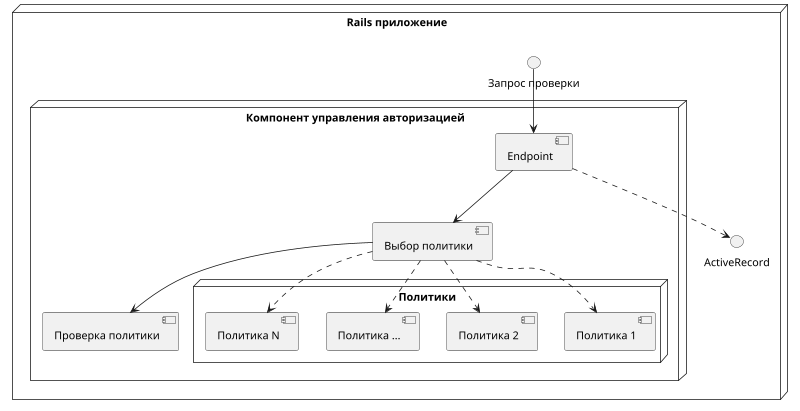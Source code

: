 @startuml authorize_control_scheme
scale 800*800

node "Rails приложение" {
  interface ActiveRecord

  interface "Запрос проверки" as request

  node "Компонент управления авторизацией" {
    [Endpoint] as e1
    [Выбор политики] as policy_finder
    [Проверка политики] as policy_checker
    
    node "Политики" {
      [Политика 1] as p1
      [Политика 2] as p2
      [Политика ...] as p3
      [Политика N] as pn
    }

    e1 -down-> policy_finder
    policy_finder -down-> policy_checker

    policy_finder .down.> p1
    policy_finder .down.> p2
    policy_finder .down.> p3
    policy_finder .down.> pn
  }

  request -down-> e1
  e1 .down.> ActiveRecord
}

@enduml